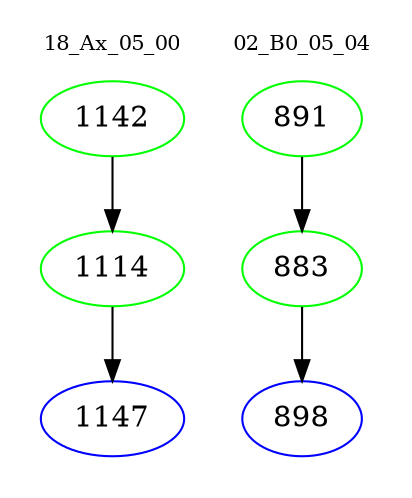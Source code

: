 digraph{
subgraph cluster_0 {
color = white
label = "18_Ax_05_00";
fontsize=10;
T0_1142 [label="1142", color="green"]
T0_1142 -> T0_1114 [color="black"]
T0_1114 [label="1114", color="green"]
T0_1114 -> T0_1147 [color="black"]
T0_1147 [label="1147", color="blue"]
}
subgraph cluster_1 {
color = white
label = "02_B0_05_04";
fontsize=10;
T1_891 [label="891", color="green"]
T1_891 -> T1_883 [color="black"]
T1_883 [label="883", color="green"]
T1_883 -> T1_898 [color="black"]
T1_898 [label="898", color="blue"]
}
}
